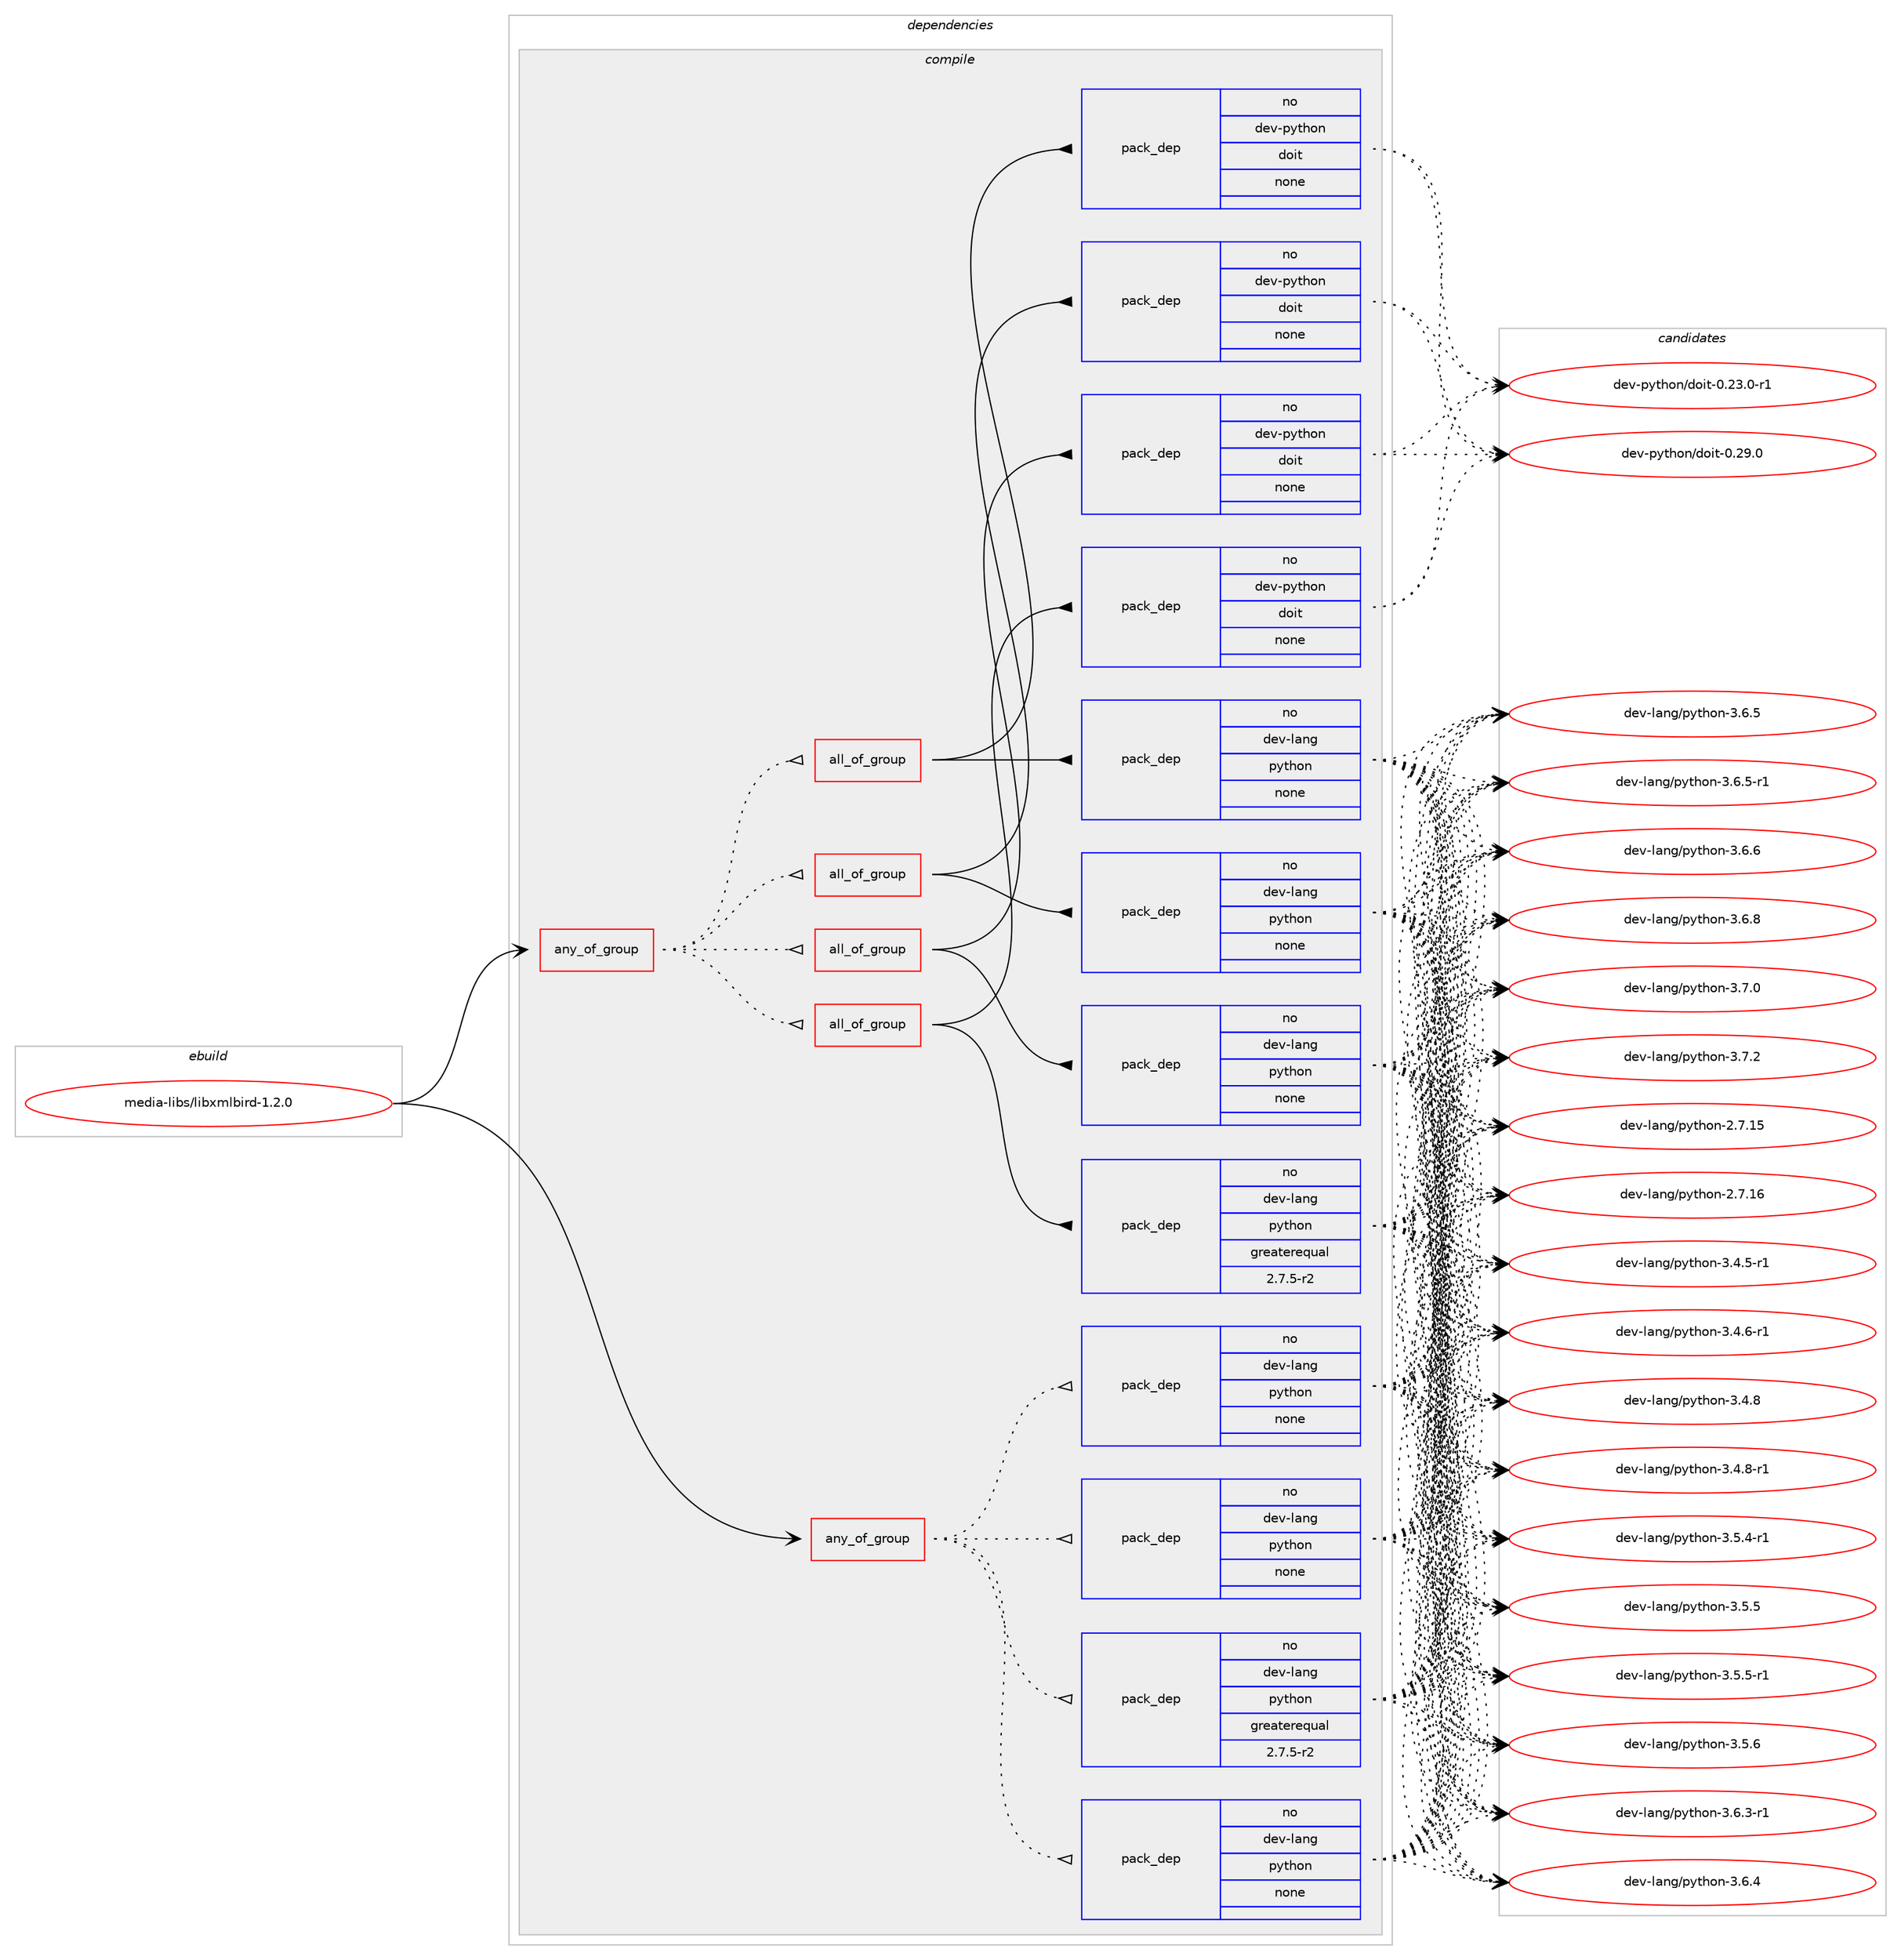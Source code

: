 digraph prolog {

# *************
# Graph options
# *************

newrank=true;
concentrate=true;
compound=true;
graph [rankdir=LR,fontname=Helvetica,fontsize=10,ranksep=1.5];#, ranksep=2.5, nodesep=0.2];
edge  [arrowhead=vee];
node  [fontname=Helvetica,fontsize=10];

# **********
# The ebuild
# **********

subgraph cluster_leftcol {
color=gray;
rank=same;
label=<<i>ebuild</i>>;
id [label="media-libs/libxmlbird-1.2.0", color=red, width=4, href="../media-libs/libxmlbird-1.2.0.svg"];
}

# ****************
# The dependencies
# ****************

subgraph cluster_midcol {
color=gray;
label=<<i>dependencies</i>>;
subgraph cluster_compile {
fillcolor="#eeeeee";
style=filled;
label=<<i>compile</i>>;
subgraph any25155 {
dependency1614397 [label=<<TABLE BORDER="0" CELLBORDER="1" CELLSPACING="0" CELLPADDING="4"><TR><TD CELLPADDING="10">any_of_group</TD></TR></TABLE>>, shape=none, color=red];subgraph all702 {
dependency1614398 [label=<<TABLE BORDER="0" CELLBORDER="1" CELLSPACING="0" CELLPADDING="4"><TR><TD CELLPADDING="10">all_of_group</TD></TR></TABLE>>, shape=none, color=red];subgraph pack1153760 {
dependency1614399 [label=<<TABLE BORDER="0" CELLBORDER="1" CELLSPACING="0" CELLPADDING="4" WIDTH="220"><TR><TD ROWSPAN="6" CELLPADDING="30">pack_dep</TD></TR><TR><TD WIDTH="110">no</TD></TR><TR><TD>dev-lang</TD></TR><TR><TD>python</TD></TR><TR><TD>none</TD></TR><TR><TD></TD></TR></TABLE>>, shape=none, color=blue];
}
dependency1614398:e -> dependency1614399:w [weight=20,style="solid",arrowhead="inv"];
subgraph pack1153761 {
dependency1614400 [label=<<TABLE BORDER="0" CELLBORDER="1" CELLSPACING="0" CELLPADDING="4" WIDTH="220"><TR><TD ROWSPAN="6" CELLPADDING="30">pack_dep</TD></TR><TR><TD WIDTH="110">no</TD></TR><TR><TD>dev-python</TD></TR><TR><TD>doit</TD></TR><TR><TD>none</TD></TR><TR><TD></TD></TR></TABLE>>, shape=none, color=blue];
}
dependency1614398:e -> dependency1614400:w [weight=20,style="solid",arrowhead="inv"];
}
dependency1614397:e -> dependency1614398:w [weight=20,style="dotted",arrowhead="oinv"];
subgraph all703 {
dependency1614401 [label=<<TABLE BORDER="0" CELLBORDER="1" CELLSPACING="0" CELLPADDING="4"><TR><TD CELLPADDING="10">all_of_group</TD></TR></TABLE>>, shape=none, color=red];subgraph pack1153762 {
dependency1614402 [label=<<TABLE BORDER="0" CELLBORDER="1" CELLSPACING="0" CELLPADDING="4" WIDTH="220"><TR><TD ROWSPAN="6" CELLPADDING="30">pack_dep</TD></TR><TR><TD WIDTH="110">no</TD></TR><TR><TD>dev-lang</TD></TR><TR><TD>python</TD></TR><TR><TD>none</TD></TR><TR><TD></TD></TR></TABLE>>, shape=none, color=blue];
}
dependency1614401:e -> dependency1614402:w [weight=20,style="solid",arrowhead="inv"];
subgraph pack1153763 {
dependency1614403 [label=<<TABLE BORDER="0" CELLBORDER="1" CELLSPACING="0" CELLPADDING="4" WIDTH="220"><TR><TD ROWSPAN="6" CELLPADDING="30">pack_dep</TD></TR><TR><TD WIDTH="110">no</TD></TR><TR><TD>dev-python</TD></TR><TR><TD>doit</TD></TR><TR><TD>none</TD></TR><TR><TD></TD></TR></TABLE>>, shape=none, color=blue];
}
dependency1614401:e -> dependency1614403:w [weight=20,style="solid",arrowhead="inv"];
}
dependency1614397:e -> dependency1614401:w [weight=20,style="dotted",arrowhead="oinv"];
subgraph all704 {
dependency1614404 [label=<<TABLE BORDER="0" CELLBORDER="1" CELLSPACING="0" CELLPADDING="4"><TR><TD CELLPADDING="10">all_of_group</TD></TR></TABLE>>, shape=none, color=red];subgraph pack1153764 {
dependency1614405 [label=<<TABLE BORDER="0" CELLBORDER="1" CELLSPACING="0" CELLPADDING="4" WIDTH="220"><TR><TD ROWSPAN="6" CELLPADDING="30">pack_dep</TD></TR><TR><TD WIDTH="110">no</TD></TR><TR><TD>dev-lang</TD></TR><TR><TD>python</TD></TR><TR><TD>none</TD></TR><TR><TD></TD></TR></TABLE>>, shape=none, color=blue];
}
dependency1614404:e -> dependency1614405:w [weight=20,style="solid",arrowhead="inv"];
subgraph pack1153765 {
dependency1614406 [label=<<TABLE BORDER="0" CELLBORDER="1" CELLSPACING="0" CELLPADDING="4" WIDTH="220"><TR><TD ROWSPAN="6" CELLPADDING="30">pack_dep</TD></TR><TR><TD WIDTH="110">no</TD></TR><TR><TD>dev-python</TD></TR><TR><TD>doit</TD></TR><TR><TD>none</TD></TR><TR><TD></TD></TR></TABLE>>, shape=none, color=blue];
}
dependency1614404:e -> dependency1614406:w [weight=20,style="solid",arrowhead="inv"];
}
dependency1614397:e -> dependency1614404:w [weight=20,style="dotted",arrowhead="oinv"];
subgraph all705 {
dependency1614407 [label=<<TABLE BORDER="0" CELLBORDER="1" CELLSPACING="0" CELLPADDING="4"><TR><TD CELLPADDING="10">all_of_group</TD></TR></TABLE>>, shape=none, color=red];subgraph pack1153766 {
dependency1614408 [label=<<TABLE BORDER="0" CELLBORDER="1" CELLSPACING="0" CELLPADDING="4" WIDTH="220"><TR><TD ROWSPAN="6" CELLPADDING="30">pack_dep</TD></TR><TR><TD WIDTH="110">no</TD></TR><TR><TD>dev-lang</TD></TR><TR><TD>python</TD></TR><TR><TD>greaterequal</TD></TR><TR><TD>2.7.5-r2</TD></TR></TABLE>>, shape=none, color=blue];
}
dependency1614407:e -> dependency1614408:w [weight=20,style="solid",arrowhead="inv"];
subgraph pack1153767 {
dependency1614409 [label=<<TABLE BORDER="0" CELLBORDER="1" CELLSPACING="0" CELLPADDING="4" WIDTH="220"><TR><TD ROWSPAN="6" CELLPADDING="30">pack_dep</TD></TR><TR><TD WIDTH="110">no</TD></TR><TR><TD>dev-python</TD></TR><TR><TD>doit</TD></TR><TR><TD>none</TD></TR><TR><TD></TD></TR></TABLE>>, shape=none, color=blue];
}
dependency1614407:e -> dependency1614409:w [weight=20,style="solid",arrowhead="inv"];
}
dependency1614397:e -> dependency1614407:w [weight=20,style="dotted",arrowhead="oinv"];
}
id:e -> dependency1614397:w [weight=20,style="solid",arrowhead="vee"];
subgraph any25156 {
dependency1614410 [label=<<TABLE BORDER="0" CELLBORDER="1" CELLSPACING="0" CELLPADDING="4"><TR><TD CELLPADDING="10">any_of_group</TD></TR></TABLE>>, shape=none, color=red];subgraph pack1153768 {
dependency1614411 [label=<<TABLE BORDER="0" CELLBORDER="1" CELLSPACING="0" CELLPADDING="4" WIDTH="220"><TR><TD ROWSPAN="6" CELLPADDING="30">pack_dep</TD></TR><TR><TD WIDTH="110">no</TD></TR><TR><TD>dev-lang</TD></TR><TR><TD>python</TD></TR><TR><TD>none</TD></TR><TR><TD></TD></TR></TABLE>>, shape=none, color=blue];
}
dependency1614410:e -> dependency1614411:w [weight=20,style="dotted",arrowhead="oinv"];
subgraph pack1153769 {
dependency1614412 [label=<<TABLE BORDER="0" CELLBORDER="1" CELLSPACING="0" CELLPADDING="4" WIDTH="220"><TR><TD ROWSPAN="6" CELLPADDING="30">pack_dep</TD></TR><TR><TD WIDTH="110">no</TD></TR><TR><TD>dev-lang</TD></TR><TR><TD>python</TD></TR><TR><TD>none</TD></TR><TR><TD></TD></TR></TABLE>>, shape=none, color=blue];
}
dependency1614410:e -> dependency1614412:w [weight=20,style="dotted",arrowhead="oinv"];
subgraph pack1153770 {
dependency1614413 [label=<<TABLE BORDER="0" CELLBORDER="1" CELLSPACING="0" CELLPADDING="4" WIDTH="220"><TR><TD ROWSPAN="6" CELLPADDING="30">pack_dep</TD></TR><TR><TD WIDTH="110">no</TD></TR><TR><TD>dev-lang</TD></TR><TR><TD>python</TD></TR><TR><TD>none</TD></TR><TR><TD></TD></TR></TABLE>>, shape=none, color=blue];
}
dependency1614410:e -> dependency1614413:w [weight=20,style="dotted",arrowhead="oinv"];
subgraph pack1153771 {
dependency1614414 [label=<<TABLE BORDER="0" CELLBORDER="1" CELLSPACING="0" CELLPADDING="4" WIDTH="220"><TR><TD ROWSPAN="6" CELLPADDING="30">pack_dep</TD></TR><TR><TD WIDTH="110">no</TD></TR><TR><TD>dev-lang</TD></TR><TR><TD>python</TD></TR><TR><TD>greaterequal</TD></TR><TR><TD>2.7.5-r2</TD></TR></TABLE>>, shape=none, color=blue];
}
dependency1614410:e -> dependency1614414:w [weight=20,style="dotted",arrowhead="oinv"];
}
id:e -> dependency1614410:w [weight=20,style="solid",arrowhead="vee"];
}
subgraph cluster_compileandrun {
fillcolor="#eeeeee";
style=filled;
label=<<i>compile and run</i>>;
}
subgraph cluster_run {
fillcolor="#eeeeee";
style=filled;
label=<<i>run</i>>;
}
}

# **************
# The candidates
# **************

subgraph cluster_choices {
rank=same;
color=gray;
label=<<i>candidates</i>>;

subgraph choice1153760 {
color=black;
nodesep=1;
choice10010111845108971101034711212111610411111045504655464953 [label="dev-lang/python-2.7.15", color=red, width=4,href="../dev-lang/python-2.7.15.svg"];
choice10010111845108971101034711212111610411111045504655464954 [label="dev-lang/python-2.7.16", color=red, width=4,href="../dev-lang/python-2.7.16.svg"];
choice1001011184510897110103471121211161041111104551465246534511449 [label="dev-lang/python-3.4.5-r1", color=red, width=4,href="../dev-lang/python-3.4.5-r1.svg"];
choice1001011184510897110103471121211161041111104551465246544511449 [label="dev-lang/python-3.4.6-r1", color=red, width=4,href="../dev-lang/python-3.4.6-r1.svg"];
choice100101118451089711010347112121116104111110455146524656 [label="dev-lang/python-3.4.8", color=red, width=4,href="../dev-lang/python-3.4.8.svg"];
choice1001011184510897110103471121211161041111104551465246564511449 [label="dev-lang/python-3.4.8-r1", color=red, width=4,href="../dev-lang/python-3.4.8-r1.svg"];
choice1001011184510897110103471121211161041111104551465346524511449 [label="dev-lang/python-3.5.4-r1", color=red, width=4,href="../dev-lang/python-3.5.4-r1.svg"];
choice100101118451089711010347112121116104111110455146534653 [label="dev-lang/python-3.5.5", color=red, width=4,href="../dev-lang/python-3.5.5.svg"];
choice1001011184510897110103471121211161041111104551465346534511449 [label="dev-lang/python-3.5.5-r1", color=red, width=4,href="../dev-lang/python-3.5.5-r1.svg"];
choice100101118451089711010347112121116104111110455146534654 [label="dev-lang/python-3.5.6", color=red, width=4,href="../dev-lang/python-3.5.6.svg"];
choice1001011184510897110103471121211161041111104551465446514511449 [label="dev-lang/python-3.6.3-r1", color=red, width=4,href="../dev-lang/python-3.6.3-r1.svg"];
choice100101118451089711010347112121116104111110455146544652 [label="dev-lang/python-3.6.4", color=red, width=4,href="../dev-lang/python-3.6.4.svg"];
choice100101118451089711010347112121116104111110455146544653 [label="dev-lang/python-3.6.5", color=red, width=4,href="../dev-lang/python-3.6.5.svg"];
choice1001011184510897110103471121211161041111104551465446534511449 [label="dev-lang/python-3.6.5-r1", color=red, width=4,href="../dev-lang/python-3.6.5-r1.svg"];
choice100101118451089711010347112121116104111110455146544654 [label="dev-lang/python-3.6.6", color=red, width=4,href="../dev-lang/python-3.6.6.svg"];
choice100101118451089711010347112121116104111110455146544656 [label="dev-lang/python-3.6.8", color=red, width=4,href="../dev-lang/python-3.6.8.svg"];
choice100101118451089711010347112121116104111110455146554648 [label="dev-lang/python-3.7.0", color=red, width=4,href="../dev-lang/python-3.7.0.svg"];
choice100101118451089711010347112121116104111110455146554650 [label="dev-lang/python-3.7.2", color=red, width=4,href="../dev-lang/python-3.7.2.svg"];
dependency1614399:e -> choice10010111845108971101034711212111610411111045504655464953:w [style=dotted,weight="100"];
dependency1614399:e -> choice10010111845108971101034711212111610411111045504655464954:w [style=dotted,weight="100"];
dependency1614399:e -> choice1001011184510897110103471121211161041111104551465246534511449:w [style=dotted,weight="100"];
dependency1614399:e -> choice1001011184510897110103471121211161041111104551465246544511449:w [style=dotted,weight="100"];
dependency1614399:e -> choice100101118451089711010347112121116104111110455146524656:w [style=dotted,weight="100"];
dependency1614399:e -> choice1001011184510897110103471121211161041111104551465246564511449:w [style=dotted,weight="100"];
dependency1614399:e -> choice1001011184510897110103471121211161041111104551465346524511449:w [style=dotted,weight="100"];
dependency1614399:e -> choice100101118451089711010347112121116104111110455146534653:w [style=dotted,weight="100"];
dependency1614399:e -> choice1001011184510897110103471121211161041111104551465346534511449:w [style=dotted,weight="100"];
dependency1614399:e -> choice100101118451089711010347112121116104111110455146534654:w [style=dotted,weight="100"];
dependency1614399:e -> choice1001011184510897110103471121211161041111104551465446514511449:w [style=dotted,weight="100"];
dependency1614399:e -> choice100101118451089711010347112121116104111110455146544652:w [style=dotted,weight="100"];
dependency1614399:e -> choice100101118451089711010347112121116104111110455146544653:w [style=dotted,weight="100"];
dependency1614399:e -> choice1001011184510897110103471121211161041111104551465446534511449:w [style=dotted,weight="100"];
dependency1614399:e -> choice100101118451089711010347112121116104111110455146544654:w [style=dotted,weight="100"];
dependency1614399:e -> choice100101118451089711010347112121116104111110455146544656:w [style=dotted,weight="100"];
dependency1614399:e -> choice100101118451089711010347112121116104111110455146554648:w [style=dotted,weight="100"];
dependency1614399:e -> choice100101118451089711010347112121116104111110455146554650:w [style=dotted,weight="100"];
}
subgraph choice1153761 {
color=black;
nodesep=1;
choice1001011184511212111610411111047100111105116454846505146484511449 [label="dev-python/doit-0.23.0-r1", color=red, width=4,href="../dev-python/doit-0.23.0-r1.svg"];
choice100101118451121211161041111104710011110511645484650574648 [label="dev-python/doit-0.29.0", color=red, width=4,href="../dev-python/doit-0.29.0.svg"];
dependency1614400:e -> choice1001011184511212111610411111047100111105116454846505146484511449:w [style=dotted,weight="100"];
dependency1614400:e -> choice100101118451121211161041111104710011110511645484650574648:w [style=dotted,weight="100"];
}
subgraph choice1153762 {
color=black;
nodesep=1;
choice10010111845108971101034711212111610411111045504655464953 [label="dev-lang/python-2.7.15", color=red, width=4,href="../dev-lang/python-2.7.15.svg"];
choice10010111845108971101034711212111610411111045504655464954 [label="dev-lang/python-2.7.16", color=red, width=4,href="../dev-lang/python-2.7.16.svg"];
choice1001011184510897110103471121211161041111104551465246534511449 [label="dev-lang/python-3.4.5-r1", color=red, width=4,href="../dev-lang/python-3.4.5-r1.svg"];
choice1001011184510897110103471121211161041111104551465246544511449 [label="dev-lang/python-3.4.6-r1", color=red, width=4,href="../dev-lang/python-3.4.6-r1.svg"];
choice100101118451089711010347112121116104111110455146524656 [label="dev-lang/python-3.4.8", color=red, width=4,href="../dev-lang/python-3.4.8.svg"];
choice1001011184510897110103471121211161041111104551465246564511449 [label="dev-lang/python-3.4.8-r1", color=red, width=4,href="../dev-lang/python-3.4.8-r1.svg"];
choice1001011184510897110103471121211161041111104551465346524511449 [label="dev-lang/python-3.5.4-r1", color=red, width=4,href="../dev-lang/python-3.5.4-r1.svg"];
choice100101118451089711010347112121116104111110455146534653 [label="dev-lang/python-3.5.5", color=red, width=4,href="../dev-lang/python-3.5.5.svg"];
choice1001011184510897110103471121211161041111104551465346534511449 [label="dev-lang/python-3.5.5-r1", color=red, width=4,href="../dev-lang/python-3.5.5-r1.svg"];
choice100101118451089711010347112121116104111110455146534654 [label="dev-lang/python-3.5.6", color=red, width=4,href="../dev-lang/python-3.5.6.svg"];
choice1001011184510897110103471121211161041111104551465446514511449 [label="dev-lang/python-3.6.3-r1", color=red, width=4,href="../dev-lang/python-3.6.3-r1.svg"];
choice100101118451089711010347112121116104111110455146544652 [label="dev-lang/python-3.6.4", color=red, width=4,href="../dev-lang/python-3.6.4.svg"];
choice100101118451089711010347112121116104111110455146544653 [label="dev-lang/python-3.6.5", color=red, width=4,href="../dev-lang/python-3.6.5.svg"];
choice1001011184510897110103471121211161041111104551465446534511449 [label="dev-lang/python-3.6.5-r1", color=red, width=4,href="../dev-lang/python-3.6.5-r1.svg"];
choice100101118451089711010347112121116104111110455146544654 [label="dev-lang/python-3.6.6", color=red, width=4,href="../dev-lang/python-3.6.6.svg"];
choice100101118451089711010347112121116104111110455146544656 [label="dev-lang/python-3.6.8", color=red, width=4,href="../dev-lang/python-3.6.8.svg"];
choice100101118451089711010347112121116104111110455146554648 [label="dev-lang/python-3.7.0", color=red, width=4,href="../dev-lang/python-3.7.0.svg"];
choice100101118451089711010347112121116104111110455146554650 [label="dev-lang/python-3.7.2", color=red, width=4,href="../dev-lang/python-3.7.2.svg"];
dependency1614402:e -> choice10010111845108971101034711212111610411111045504655464953:w [style=dotted,weight="100"];
dependency1614402:e -> choice10010111845108971101034711212111610411111045504655464954:w [style=dotted,weight="100"];
dependency1614402:e -> choice1001011184510897110103471121211161041111104551465246534511449:w [style=dotted,weight="100"];
dependency1614402:e -> choice1001011184510897110103471121211161041111104551465246544511449:w [style=dotted,weight="100"];
dependency1614402:e -> choice100101118451089711010347112121116104111110455146524656:w [style=dotted,weight="100"];
dependency1614402:e -> choice1001011184510897110103471121211161041111104551465246564511449:w [style=dotted,weight="100"];
dependency1614402:e -> choice1001011184510897110103471121211161041111104551465346524511449:w [style=dotted,weight="100"];
dependency1614402:e -> choice100101118451089711010347112121116104111110455146534653:w [style=dotted,weight="100"];
dependency1614402:e -> choice1001011184510897110103471121211161041111104551465346534511449:w [style=dotted,weight="100"];
dependency1614402:e -> choice100101118451089711010347112121116104111110455146534654:w [style=dotted,weight="100"];
dependency1614402:e -> choice1001011184510897110103471121211161041111104551465446514511449:w [style=dotted,weight="100"];
dependency1614402:e -> choice100101118451089711010347112121116104111110455146544652:w [style=dotted,weight="100"];
dependency1614402:e -> choice100101118451089711010347112121116104111110455146544653:w [style=dotted,weight="100"];
dependency1614402:e -> choice1001011184510897110103471121211161041111104551465446534511449:w [style=dotted,weight="100"];
dependency1614402:e -> choice100101118451089711010347112121116104111110455146544654:w [style=dotted,weight="100"];
dependency1614402:e -> choice100101118451089711010347112121116104111110455146544656:w [style=dotted,weight="100"];
dependency1614402:e -> choice100101118451089711010347112121116104111110455146554648:w [style=dotted,weight="100"];
dependency1614402:e -> choice100101118451089711010347112121116104111110455146554650:w [style=dotted,weight="100"];
}
subgraph choice1153763 {
color=black;
nodesep=1;
choice1001011184511212111610411111047100111105116454846505146484511449 [label="dev-python/doit-0.23.0-r1", color=red, width=4,href="../dev-python/doit-0.23.0-r1.svg"];
choice100101118451121211161041111104710011110511645484650574648 [label="dev-python/doit-0.29.0", color=red, width=4,href="../dev-python/doit-0.29.0.svg"];
dependency1614403:e -> choice1001011184511212111610411111047100111105116454846505146484511449:w [style=dotted,weight="100"];
dependency1614403:e -> choice100101118451121211161041111104710011110511645484650574648:w [style=dotted,weight="100"];
}
subgraph choice1153764 {
color=black;
nodesep=1;
choice10010111845108971101034711212111610411111045504655464953 [label="dev-lang/python-2.7.15", color=red, width=4,href="../dev-lang/python-2.7.15.svg"];
choice10010111845108971101034711212111610411111045504655464954 [label="dev-lang/python-2.7.16", color=red, width=4,href="../dev-lang/python-2.7.16.svg"];
choice1001011184510897110103471121211161041111104551465246534511449 [label="dev-lang/python-3.4.5-r1", color=red, width=4,href="../dev-lang/python-3.4.5-r1.svg"];
choice1001011184510897110103471121211161041111104551465246544511449 [label="dev-lang/python-3.4.6-r1", color=red, width=4,href="../dev-lang/python-3.4.6-r1.svg"];
choice100101118451089711010347112121116104111110455146524656 [label="dev-lang/python-3.4.8", color=red, width=4,href="../dev-lang/python-3.4.8.svg"];
choice1001011184510897110103471121211161041111104551465246564511449 [label="dev-lang/python-3.4.8-r1", color=red, width=4,href="../dev-lang/python-3.4.8-r1.svg"];
choice1001011184510897110103471121211161041111104551465346524511449 [label="dev-lang/python-3.5.4-r1", color=red, width=4,href="../dev-lang/python-3.5.4-r1.svg"];
choice100101118451089711010347112121116104111110455146534653 [label="dev-lang/python-3.5.5", color=red, width=4,href="../dev-lang/python-3.5.5.svg"];
choice1001011184510897110103471121211161041111104551465346534511449 [label="dev-lang/python-3.5.5-r1", color=red, width=4,href="../dev-lang/python-3.5.5-r1.svg"];
choice100101118451089711010347112121116104111110455146534654 [label="dev-lang/python-3.5.6", color=red, width=4,href="../dev-lang/python-3.5.6.svg"];
choice1001011184510897110103471121211161041111104551465446514511449 [label="dev-lang/python-3.6.3-r1", color=red, width=4,href="../dev-lang/python-3.6.3-r1.svg"];
choice100101118451089711010347112121116104111110455146544652 [label="dev-lang/python-3.6.4", color=red, width=4,href="../dev-lang/python-3.6.4.svg"];
choice100101118451089711010347112121116104111110455146544653 [label="dev-lang/python-3.6.5", color=red, width=4,href="../dev-lang/python-3.6.5.svg"];
choice1001011184510897110103471121211161041111104551465446534511449 [label="dev-lang/python-3.6.5-r1", color=red, width=4,href="../dev-lang/python-3.6.5-r1.svg"];
choice100101118451089711010347112121116104111110455146544654 [label="dev-lang/python-3.6.6", color=red, width=4,href="../dev-lang/python-3.6.6.svg"];
choice100101118451089711010347112121116104111110455146544656 [label="dev-lang/python-3.6.8", color=red, width=4,href="../dev-lang/python-3.6.8.svg"];
choice100101118451089711010347112121116104111110455146554648 [label="dev-lang/python-3.7.0", color=red, width=4,href="../dev-lang/python-3.7.0.svg"];
choice100101118451089711010347112121116104111110455146554650 [label="dev-lang/python-3.7.2", color=red, width=4,href="../dev-lang/python-3.7.2.svg"];
dependency1614405:e -> choice10010111845108971101034711212111610411111045504655464953:w [style=dotted,weight="100"];
dependency1614405:e -> choice10010111845108971101034711212111610411111045504655464954:w [style=dotted,weight="100"];
dependency1614405:e -> choice1001011184510897110103471121211161041111104551465246534511449:w [style=dotted,weight="100"];
dependency1614405:e -> choice1001011184510897110103471121211161041111104551465246544511449:w [style=dotted,weight="100"];
dependency1614405:e -> choice100101118451089711010347112121116104111110455146524656:w [style=dotted,weight="100"];
dependency1614405:e -> choice1001011184510897110103471121211161041111104551465246564511449:w [style=dotted,weight="100"];
dependency1614405:e -> choice1001011184510897110103471121211161041111104551465346524511449:w [style=dotted,weight="100"];
dependency1614405:e -> choice100101118451089711010347112121116104111110455146534653:w [style=dotted,weight="100"];
dependency1614405:e -> choice1001011184510897110103471121211161041111104551465346534511449:w [style=dotted,weight="100"];
dependency1614405:e -> choice100101118451089711010347112121116104111110455146534654:w [style=dotted,weight="100"];
dependency1614405:e -> choice1001011184510897110103471121211161041111104551465446514511449:w [style=dotted,weight="100"];
dependency1614405:e -> choice100101118451089711010347112121116104111110455146544652:w [style=dotted,weight="100"];
dependency1614405:e -> choice100101118451089711010347112121116104111110455146544653:w [style=dotted,weight="100"];
dependency1614405:e -> choice1001011184510897110103471121211161041111104551465446534511449:w [style=dotted,weight="100"];
dependency1614405:e -> choice100101118451089711010347112121116104111110455146544654:w [style=dotted,weight="100"];
dependency1614405:e -> choice100101118451089711010347112121116104111110455146544656:w [style=dotted,weight="100"];
dependency1614405:e -> choice100101118451089711010347112121116104111110455146554648:w [style=dotted,weight="100"];
dependency1614405:e -> choice100101118451089711010347112121116104111110455146554650:w [style=dotted,weight="100"];
}
subgraph choice1153765 {
color=black;
nodesep=1;
choice1001011184511212111610411111047100111105116454846505146484511449 [label="dev-python/doit-0.23.0-r1", color=red, width=4,href="../dev-python/doit-0.23.0-r1.svg"];
choice100101118451121211161041111104710011110511645484650574648 [label="dev-python/doit-0.29.0", color=red, width=4,href="../dev-python/doit-0.29.0.svg"];
dependency1614406:e -> choice1001011184511212111610411111047100111105116454846505146484511449:w [style=dotted,weight="100"];
dependency1614406:e -> choice100101118451121211161041111104710011110511645484650574648:w [style=dotted,weight="100"];
}
subgraph choice1153766 {
color=black;
nodesep=1;
choice10010111845108971101034711212111610411111045504655464953 [label="dev-lang/python-2.7.15", color=red, width=4,href="../dev-lang/python-2.7.15.svg"];
choice10010111845108971101034711212111610411111045504655464954 [label="dev-lang/python-2.7.16", color=red, width=4,href="../dev-lang/python-2.7.16.svg"];
choice1001011184510897110103471121211161041111104551465246534511449 [label="dev-lang/python-3.4.5-r1", color=red, width=4,href="../dev-lang/python-3.4.5-r1.svg"];
choice1001011184510897110103471121211161041111104551465246544511449 [label="dev-lang/python-3.4.6-r1", color=red, width=4,href="../dev-lang/python-3.4.6-r1.svg"];
choice100101118451089711010347112121116104111110455146524656 [label="dev-lang/python-3.4.8", color=red, width=4,href="../dev-lang/python-3.4.8.svg"];
choice1001011184510897110103471121211161041111104551465246564511449 [label="dev-lang/python-3.4.8-r1", color=red, width=4,href="../dev-lang/python-3.4.8-r1.svg"];
choice1001011184510897110103471121211161041111104551465346524511449 [label="dev-lang/python-3.5.4-r1", color=red, width=4,href="../dev-lang/python-3.5.4-r1.svg"];
choice100101118451089711010347112121116104111110455146534653 [label="dev-lang/python-3.5.5", color=red, width=4,href="../dev-lang/python-3.5.5.svg"];
choice1001011184510897110103471121211161041111104551465346534511449 [label="dev-lang/python-3.5.5-r1", color=red, width=4,href="../dev-lang/python-3.5.5-r1.svg"];
choice100101118451089711010347112121116104111110455146534654 [label="dev-lang/python-3.5.6", color=red, width=4,href="../dev-lang/python-3.5.6.svg"];
choice1001011184510897110103471121211161041111104551465446514511449 [label="dev-lang/python-3.6.3-r1", color=red, width=4,href="../dev-lang/python-3.6.3-r1.svg"];
choice100101118451089711010347112121116104111110455146544652 [label="dev-lang/python-3.6.4", color=red, width=4,href="../dev-lang/python-3.6.4.svg"];
choice100101118451089711010347112121116104111110455146544653 [label="dev-lang/python-3.6.5", color=red, width=4,href="../dev-lang/python-3.6.5.svg"];
choice1001011184510897110103471121211161041111104551465446534511449 [label="dev-lang/python-3.6.5-r1", color=red, width=4,href="../dev-lang/python-3.6.5-r1.svg"];
choice100101118451089711010347112121116104111110455146544654 [label="dev-lang/python-3.6.6", color=red, width=4,href="../dev-lang/python-3.6.6.svg"];
choice100101118451089711010347112121116104111110455146544656 [label="dev-lang/python-3.6.8", color=red, width=4,href="../dev-lang/python-3.6.8.svg"];
choice100101118451089711010347112121116104111110455146554648 [label="dev-lang/python-3.7.0", color=red, width=4,href="../dev-lang/python-3.7.0.svg"];
choice100101118451089711010347112121116104111110455146554650 [label="dev-lang/python-3.7.2", color=red, width=4,href="../dev-lang/python-3.7.2.svg"];
dependency1614408:e -> choice10010111845108971101034711212111610411111045504655464953:w [style=dotted,weight="100"];
dependency1614408:e -> choice10010111845108971101034711212111610411111045504655464954:w [style=dotted,weight="100"];
dependency1614408:e -> choice1001011184510897110103471121211161041111104551465246534511449:w [style=dotted,weight="100"];
dependency1614408:e -> choice1001011184510897110103471121211161041111104551465246544511449:w [style=dotted,weight="100"];
dependency1614408:e -> choice100101118451089711010347112121116104111110455146524656:w [style=dotted,weight="100"];
dependency1614408:e -> choice1001011184510897110103471121211161041111104551465246564511449:w [style=dotted,weight="100"];
dependency1614408:e -> choice1001011184510897110103471121211161041111104551465346524511449:w [style=dotted,weight="100"];
dependency1614408:e -> choice100101118451089711010347112121116104111110455146534653:w [style=dotted,weight="100"];
dependency1614408:e -> choice1001011184510897110103471121211161041111104551465346534511449:w [style=dotted,weight="100"];
dependency1614408:e -> choice100101118451089711010347112121116104111110455146534654:w [style=dotted,weight="100"];
dependency1614408:e -> choice1001011184510897110103471121211161041111104551465446514511449:w [style=dotted,weight="100"];
dependency1614408:e -> choice100101118451089711010347112121116104111110455146544652:w [style=dotted,weight="100"];
dependency1614408:e -> choice100101118451089711010347112121116104111110455146544653:w [style=dotted,weight="100"];
dependency1614408:e -> choice1001011184510897110103471121211161041111104551465446534511449:w [style=dotted,weight="100"];
dependency1614408:e -> choice100101118451089711010347112121116104111110455146544654:w [style=dotted,weight="100"];
dependency1614408:e -> choice100101118451089711010347112121116104111110455146544656:w [style=dotted,weight="100"];
dependency1614408:e -> choice100101118451089711010347112121116104111110455146554648:w [style=dotted,weight="100"];
dependency1614408:e -> choice100101118451089711010347112121116104111110455146554650:w [style=dotted,weight="100"];
}
subgraph choice1153767 {
color=black;
nodesep=1;
choice1001011184511212111610411111047100111105116454846505146484511449 [label="dev-python/doit-0.23.0-r1", color=red, width=4,href="../dev-python/doit-0.23.0-r1.svg"];
choice100101118451121211161041111104710011110511645484650574648 [label="dev-python/doit-0.29.0", color=red, width=4,href="../dev-python/doit-0.29.0.svg"];
dependency1614409:e -> choice1001011184511212111610411111047100111105116454846505146484511449:w [style=dotted,weight="100"];
dependency1614409:e -> choice100101118451121211161041111104710011110511645484650574648:w [style=dotted,weight="100"];
}
subgraph choice1153768 {
color=black;
nodesep=1;
choice10010111845108971101034711212111610411111045504655464953 [label="dev-lang/python-2.7.15", color=red, width=4,href="../dev-lang/python-2.7.15.svg"];
choice10010111845108971101034711212111610411111045504655464954 [label="dev-lang/python-2.7.16", color=red, width=4,href="../dev-lang/python-2.7.16.svg"];
choice1001011184510897110103471121211161041111104551465246534511449 [label="dev-lang/python-3.4.5-r1", color=red, width=4,href="../dev-lang/python-3.4.5-r1.svg"];
choice1001011184510897110103471121211161041111104551465246544511449 [label="dev-lang/python-3.4.6-r1", color=red, width=4,href="../dev-lang/python-3.4.6-r1.svg"];
choice100101118451089711010347112121116104111110455146524656 [label="dev-lang/python-3.4.8", color=red, width=4,href="../dev-lang/python-3.4.8.svg"];
choice1001011184510897110103471121211161041111104551465246564511449 [label="dev-lang/python-3.4.8-r1", color=red, width=4,href="../dev-lang/python-3.4.8-r1.svg"];
choice1001011184510897110103471121211161041111104551465346524511449 [label="dev-lang/python-3.5.4-r1", color=red, width=4,href="../dev-lang/python-3.5.4-r1.svg"];
choice100101118451089711010347112121116104111110455146534653 [label="dev-lang/python-3.5.5", color=red, width=4,href="../dev-lang/python-3.5.5.svg"];
choice1001011184510897110103471121211161041111104551465346534511449 [label="dev-lang/python-3.5.5-r1", color=red, width=4,href="../dev-lang/python-3.5.5-r1.svg"];
choice100101118451089711010347112121116104111110455146534654 [label="dev-lang/python-3.5.6", color=red, width=4,href="../dev-lang/python-3.5.6.svg"];
choice1001011184510897110103471121211161041111104551465446514511449 [label="dev-lang/python-3.6.3-r1", color=red, width=4,href="../dev-lang/python-3.6.3-r1.svg"];
choice100101118451089711010347112121116104111110455146544652 [label="dev-lang/python-3.6.4", color=red, width=4,href="../dev-lang/python-3.6.4.svg"];
choice100101118451089711010347112121116104111110455146544653 [label="dev-lang/python-3.6.5", color=red, width=4,href="../dev-lang/python-3.6.5.svg"];
choice1001011184510897110103471121211161041111104551465446534511449 [label="dev-lang/python-3.6.5-r1", color=red, width=4,href="../dev-lang/python-3.6.5-r1.svg"];
choice100101118451089711010347112121116104111110455146544654 [label="dev-lang/python-3.6.6", color=red, width=4,href="../dev-lang/python-3.6.6.svg"];
choice100101118451089711010347112121116104111110455146544656 [label="dev-lang/python-3.6.8", color=red, width=4,href="../dev-lang/python-3.6.8.svg"];
choice100101118451089711010347112121116104111110455146554648 [label="dev-lang/python-3.7.0", color=red, width=4,href="../dev-lang/python-3.7.0.svg"];
choice100101118451089711010347112121116104111110455146554650 [label="dev-lang/python-3.7.2", color=red, width=4,href="../dev-lang/python-3.7.2.svg"];
dependency1614411:e -> choice10010111845108971101034711212111610411111045504655464953:w [style=dotted,weight="100"];
dependency1614411:e -> choice10010111845108971101034711212111610411111045504655464954:w [style=dotted,weight="100"];
dependency1614411:e -> choice1001011184510897110103471121211161041111104551465246534511449:w [style=dotted,weight="100"];
dependency1614411:e -> choice1001011184510897110103471121211161041111104551465246544511449:w [style=dotted,weight="100"];
dependency1614411:e -> choice100101118451089711010347112121116104111110455146524656:w [style=dotted,weight="100"];
dependency1614411:e -> choice1001011184510897110103471121211161041111104551465246564511449:w [style=dotted,weight="100"];
dependency1614411:e -> choice1001011184510897110103471121211161041111104551465346524511449:w [style=dotted,weight="100"];
dependency1614411:e -> choice100101118451089711010347112121116104111110455146534653:w [style=dotted,weight="100"];
dependency1614411:e -> choice1001011184510897110103471121211161041111104551465346534511449:w [style=dotted,weight="100"];
dependency1614411:e -> choice100101118451089711010347112121116104111110455146534654:w [style=dotted,weight="100"];
dependency1614411:e -> choice1001011184510897110103471121211161041111104551465446514511449:w [style=dotted,weight="100"];
dependency1614411:e -> choice100101118451089711010347112121116104111110455146544652:w [style=dotted,weight="100"];
dependency1614411:e -> choice100101118451089711010347112121116104111110455146544653:w [style=dotted,weight="100"];
dependency1614411:e -> choice1001011184510897110103471121211161041111104551465446534511449:w [style=dotted,weight="100"];
dependency1614411:e -> choice100101118451089711010347112121116104111110455146544654:w [style=dotted,weight="100"];
dependency1614411:e -> choice100101118451089711010347112121116104111110455146544656:w [style=dotted,weight="100"];
dependency1614411:e -> choice100101118451089711010347112121116104111110455146554648:w [style=dotted,weight="100"];
dependency1614411:e -> choice100101118451089711010347112121116104111110455146554650:w [style=dotted,weight="100"];
}
subgraph choice1153769 {
color=black;
nodesep=1;
choice10010111845108971101034711212111610411111045504655464953 [label="dev-lang/python-2.7.15", color=red, width=4,href="../dev-lang/python-2.7.15.svg"];
choice10010111845108971101034711212111610411111045504655464954 [label="dev-lang/python-2.7.16", color=red, width=4,href="../dev-lang/python-2.7.16.svg"];
choice1001011184510897110103471121211161041111104551465246534511449 [label="dev-lang/python-3.4.5-r1", color=red, width=4,href="../dev-lang/python-3.4.5-r1.svg"];
choice1001011184510897110103471121211161041111104551465246544511449 [label="dev-lang/python-3.4.6-r1", color=red, width=4,href="../dev-lang/python-3.4.6-r1.svg"];
choice100101118451089711010347112121116104111110455146524656 [label="dev-lang/python-3.4.8", color=red, width=4,href="../dev-lang/python-3.4.8.svg"];
choice1001011184510897110103471121211161041111104551465246564511449 [label="dev-lang/python-3.4.8-r1", color=red, width=4,href="../dev-lang/python-3.4.8-r1.svg"];
choice1001011184510897110103471121211161041111104551465346524511449 [label="dev-lang/python-3.5.4-r1", color=red, width=4,href="../dev-lang/python-3.5.4-r1.svg"];
choice100101118451089711010347112121116104111110455146534653 [label="dev-lang/python-3.5.5", color=red, width=4,href="../dev-lang/python-3.5.5.svg"];
choice1001011184510897110103471121211161041111104551465346534511449 [label="dev-lang/python-3.5.5-r1", color=red, width=4,href="../dev-lang/python-3.5.5-r1.svg"];
choice100101118451089711010347112121116104111110455146534654 [label="dev-lang/python-3.5.6", color=red, width=4,href="../dev-lang/python-3.5.6.svg"];
choice1001011184510897110103471121211161041111104551465446514511449 [label="dev-lang/python-3.6.3-r1", color=red, width=4,href="../dev-lang/python-3.6.3-r1.svg"];
choice100101118451089711010347112121116104111110455146544652 [label="dev-lang/python-3.6.4", color=red, width=4,href="../dev-lang/python-3.6.4.svg"];
choice100101118451089711010347112121116104111110455146544653 [label="dev-lang/python-3.6.5", color=red, width=4,href="../dev-lang/python-3.6.5.svg"];
choice1001011184510897110103471121211161041111104551465446534511449 [label="dev-lang/python-3.6.5-r1", color=red, width=4,href="../dev-lang/python-3.6.5-r1.svg"];
choice100101118451089711010347112121116104111110455146544654 [label="dev-lang/python-3.6.6", color=red, width=4,href="../dev-lang/python-3.6.6.svg"];
choice100101118451089711010347112121116104111110455146544656 [label="dev-lang/python-3.6.8", color=red, width=4,href="../dev-lang/python-3.6.8.svg"];
choice100101118451089711010347112121116104111110455146554648 [label="dev-lang/python-3.7.0", color=red, width=4,href="../dev-lang/python-3.7.0.svg"];
choice100101118451089711010347112121116104111110455146554650 [label="dev-lang/python-3.7.2", color=red, width=4,href="../dev-lang/python-3.7.2.svg"];
dependency1614412:e -> choice10010111845108971101034711212111610411111045504655464953:w [style=dotted,weight="100"];
dependency1614412:e -> choice10010111845108971101034711212111610411111045504655464954:w [style=dotted,weight="100"];
dependency1614412:e -> choice1001011184510897110103471121211161041111104551465246534511449:w [style=dotted,weight="100"];
dependency1614412:e -> choice1001011184510897110103471121211161041111104551465246544511449:w [style=dotted,weight="100"];
dependency1614412:e -> choice100101118451089711010347112121116104111110455146524656:w [style=dotted,weight="100"];
dependency1614412:e -> choice1001011184510897110103471121211161041111104551465246564511449:w [style=dotted,weight="100"];
dependency1614412:e -> choice1001011184510897110103471121211161041111104551465346524511449:w [style=dotted,weight="100"];
dependency1614412:e -> choice100101118451089711010347112121116104111110455146534653:w [style=dotted,weight="100"];
dependency1614412:e -> choice1001011184510897110103471121211161041111104551465346534511449:w [style=dotted,weight="100"];
dependency1614412:e -> choice100101118451089711010347112121116104111110455146534654:w [style=dotted,weight="100"];
dependency1614412:e -> choice1001011184510897110103471121211161041111104551465446514511449:w [style=dotted,weight="100"];
dependency1614412:e -> choice100101118451089711010347112121116104111110455146544652:w [style=dotted,weight="100"];
dependency1614412:e -> choice100101118451089711010347112121116104111110455146544653:w [style=dotted,weight="100"];
dependency1614412:e -> choice1001011184510897110103471121211161041111104551465446534511449:w [style=dotted,weight="100"];
dependency1614412:e -> choice100101118451089711010347112121116104111110455146544654:w [style=dotted,weight="100"];
dependency1614412:e -> choice100101118451089711010347112121116104111110455146544656:w [style=dotted,weight="100"];
dependency1614412:e -> choice100101118451089711010347112121116104111110455146554648:w [style=dotted,weight="100"];
dependency1614412:e -> choice100101118451089711010347112121116104111110455146554650:w [style=dotted,weight="100"];
}
subgraph choice1153770 {
color=black;
nodesep=1;
choice10010111845108971101034711212111610411111045504655464953 [label="dev-lang/python-2.7.15", color=red, width=4,href="../dev-lang/python-2.7.15.svg"];
choice10010111845108971101034711212111610411111045504655464954 [label="dev-lang/python-2.7.16", color=red, width=4,href="../dev-lang/python-2.7.16.svg"];
choice1001011184510897110103471121211161041111104551465246534511449 [label="dev-lang/python-3.4.5-r1", color=red, width=4,href="../dev-lang/python-3.4.5-r1.svg"];
choice1001011184510897110103471121211161041111104551465246544511449 [label="dev-lang/python-3.4.6-r1", color=red, width=4,href="../dev-lang/python-3.4.6-r1.svg"];
choice100101118451089711010347112121116104111110455146524656 [label="dev-lang/python-3.4.8", color=red, width=4,href="../dev-lang/python-3.4.8.svg"];
choice1001011184510897110103471121211161041111104551465246564511449 [label="dev-lang/python-3.4.8-r1", color=red, width=4,href="../dev-lang/python-3.4.8-r1.svg"];
choice1001011184510897110103471121211161041111104551465346524511449 [label="dev-lang/python-3.5.4-r1", color=red, width=4,href="../dev-lang/python-3.5.4-r1.svg"];
choice100101118451089711010347112121116104111110455146534653 [label="dev-lang/python-3.5.5", color=red, width=4,href="../dev-lang/python-3.5.5.svg"];
choice1001011184510897110103471121211161041111104551465346534511449 [label="dev-lang/python-3.5.5-r1", color=red, width=4,href="../dev-lang/python-3.5.5-r1.svg"];
choice100101118451089711010347112121116104111110455146534654 [label="dev-lang/python-3.5.6", color=red, width=4,href="../dev-lang/python-3.5.6.svg"];
choice1001011184510897110103471121211161041111104551465446514511449 [label="dev-lang/python-3.6.3-r1", color=red, width=4,href="../dev-lang/python-3.6.3-r1.svg"];
choice100101118451089711010347112121116104111110455146544652 [label="dev-lang/python-3.6.4", color=red, width=4,href="../dev-lang/python-3.6.4.svg"];
choice100101118451089711010347112121116104111110455146544653 [label="dev-lang/python-3.6.5", color=red, width=4,href="../dev-lang/python-3.6.5.svg"];
choice1001011184510897110103471121211161041111104551465446534511449 [label="dev-lang/python-3.6.5-r1", color=red, width=4,href="../dev-lang/python-3.6.5-r1.svg"];
choice100101118451089711010347112121116104111110455146544654 [label="dev-lang/python-3.6.6", color=red, width=4,href="../dev-lang/python-3.6.6.svg"];
choice100101118451089711010347112121116104111110455146544656 [label="dev-lang/python-3.6.8", color=red, width=4,href="../dev-lang/python-3.6.8.svg"];
choice100101118451089711010347112121116104111110455146554648 [label="dev-lang/python-3.7.0", color=red, width=4,href="../dev-lang/python-3.7.0.svg"];
choice100101118451089711010347112121116104111110455146554650 [label="dev-lang/python-3.7.2", color=red, width=4,href="../dev-lang/python-3.7.2.svg"];
dependency1614413:e -> choice10010111845108971101034711212111610411111045504655464953:w [style=dotted,weight="100"];
dependency1614413:e -> choice10010111845108971101034711212111610411111045504655464954:w [style=dotted,weight="100"];
dependency1614413:e -> choice1001011184510897110103471121211161041111104551465246534511449:w [style=dotted,weight="100"];
dependency1614413:e -> choice1001011184510897110103471121211161041111104551465246544511449:w [style=dotted,weight="100"];
dependency1614413:e -> choice100101118451089711010347112121116104111110455146524656:w [style=dotted,weight="100"];
dependency1614413:e -> choice1001011184510897110103471121211161041111104551465246564511449:w [style=dotted,weight="100"];
dependency1614413:e -> choice1001011184510897110103471121211161041111104551465346524511449:w [style=dotted,weight="100"];
dependency1614413:e -> choice100101118451089711010347112121116104111110455146534653:w [style=dotted,weight="100"];
dependency1614413:e -> choice1001011184510897110103471121211161041111104551465346534511449:w [style=dotted,weight="100"];
dependency1614413:e -> choice100101118451089711010347112121116104111110455146534654:w [style=dotted,weight="100"];
dependency1614413:e -> choice1001011184510897110103471121211161041111104551465446514511449:w [style=dotted,weight="100"];
dependency1614413:e -> choice100101118451089711010347112121116104111110455146544652:w [style=dotted,weight="100"];
dependency1614413:e -> choice100101118451089711010347112121116104111110455146544653:w [style=dotted,weight="100"];
dependency1614413:e -> choice1001011184510897110103471121211161041111104551465446534511449:w [style=dotted,weight="100"];
dependency1614413:e -> choice100101118451089711010347112121116104111110455146544654:w [style=dotted,weight="100"];
dependency1614413:e -> choice100101118451089711010347112121116104111110455146544656:w [style=dotted,weight="100"];
dependency1614413:e -> choice100101118451089711010347112121116104111110455146554648:w [style=dotted,weight="100"];
dependency1614413:e -> choice100101118451089711010347112121116104111110455146554650:w [style=dotted,weight="100"];
}
subgraph choice1153771 {
color=black;
nodesep=1;
choice10010111845108971101034711212111610411111045504655464953 [label="dev-lang/python-2.7.15", color=red, width=4,href="../dev-lang/python-2.7.15.svg"];
choice10010111845108971101034711212111610411111045504655464954 [label="dev-lang/python-2.7.16", color=red, width=4,href="../dev-lang/python-2.7.16.svg"];
choice1001011184510897110103471121211161041111104551465246534511449 [label="dev-lang/python-3.4.5-r1", color=red, width=4,href="../dev-lang/python-3.4.5-r1.svg"];
choice1001011184510897110103471121211161041111104551465246544511449 [label="dev-lang/python-3.4.6-r1", color=red, width=4,href="../dev-lang/python-3.4.6-r1.svg"];
choice100101118451089711010347112121116104111110455146524656 [label="dev-lang/python-3.4.8", color=red, width=4,href="../dev-lang/python-3.4.8.svg"];
choice1001011184510897110103471121211161041111104551465246564511449 [label="dev-lang/python-3.4.8-r1", color=red, width=4,href="../dev-lang/python-3.4.8-r1.svg"];
choice1001011184510897110103471121211161041111104551465346524511449 [label="dev-lang/python-3.5.4-r1", color=red, width=4,href="../dev-lang/python-3.5.4-r1.svg"];
choice100101118451089711010347112121116104111110455146534653 [label="dev-lang/python-3.5.5", color=red, width=4,href="../dev-lang/python-3.5.5.svg"];
choice1001011184510897110103471121211161041111104551465346534511449 [label="dev-lang/python-3.5.5-r1", color=red, width=4,href="../dev-lang/python-3.5.5-r1.svg"];
choice100101118451089711010347112121116104111110455146534654 [label="dev-lang/python-3.5.6", color=red, width=4,href="../dev-lang/python-3.5.6.svg"];
choice1001011184510897110103471121211161041111104551465446514511449 [label="dev-lang/python-3.6.3-r1", color=red, width=4,href="../dev-lang/python-3.6.3-r1.svg"];
choice100101118451089711010347112121116104111110455146544652 [label="dev-lang/python-3.6.4", color=red, width=4,href="../dev-lang/python-3.6.4.svg"];
choice100101118451089711010347112121116104111110455146544653 [label="dev-lang/python-3.6.5", color=red, width=4,href="../dev-lang/python-3.6.5.svg"];
choice1001011184510897110103471121211161041111104551465446534511449 [label="dev-lang/python-3.6.5-r1", color=red, width=4,href="../dev-lang/python-3.6.5-r1.svg"];
choice100101118451089711010347112121116104111110455146544654 [label="dev-lang/python-3.6.6", color=red, width=4,href="../dev-lang/python-3.6.6.svg"];
choice100101118451089711010347112121116104111110455146544656 [label="dev-lang/python-3.6.8", color=red, width=4,href="../dev-lang/python-3.6.8.svg"];
choice100101118451089711010347112121116104111110455146554648 [label="dev-lang/python-3.7.0", color=red, width=4,href="../dev-lang/python-3.7.0.svg"];
choice100101118451089711010347112121116104111110455146554650 [label="dev-lang/python-3.7.2", color=red, width=4,href="../dev-lang/python-3.7.2.svg"];
dependency1614414:e -> choice10010111845108971101034711212111610411111045504655464953:w [style=dotted,weight="100"];
dependency1614414:e -> choice10010111845108971101034711212111610411111045504655464954:w [style=dotted,weight="100"];
dependency1614414:e -> choice1001011184510897110103471121211161041111104551465246534511449:w [style=dotted,weight="100"];
dependency1614414:e -> choice1001011184510897110103471121211161041111104551465246544511449:w [style=dotted,weight="100"];
dependency1614414:e -> choice100101118451089711010347112121116104111110455146524656:w [style=dotted,weight="100"];
dependency1614414:e -> choice1001011184510897110103471121211161041111104551465246564511449:w [style=dotted,weight="100"];
dependency1614414:e -> choice1001011184510897110103471121211161041111104551465346524511449:w [style=dotted,weight="100"];
dependency1614414:e -> choice100101118451089711010347112121116104111110455146534653:w [style=dotted,weight="100"];
dependency1614414:e -> choice1001011184510897110103471121211161041111104551465346534511449:w [style=dotted,weight="100"];
dependency1614414:e -> choice100101118451089711010347112121116104111110455146534654:w [style=dotted,weight="100"];
dependency1614414:e -> choice1001011184510897110103471121211161041111104551465446514511449:w [style=dotted,weight="100"];
dependency1614414:e -> choice100101118451089711010347112121116104111110455146544652:w [style=dotted,weight="100"];
dependency1614414:e -> choice100101118451089711010347112121116104111110455146544653:w [style=dotted,weight="100"];
dependency1614414:e -> choice1001011184510897110103471121211161041111104551465446534511449:w [style=dotted,weight="100"];
dependency1614414:e -> choice100101118451089711010347112121116104111110455146544654:w [style=dotted,weight="100"];
dependency1614414:e -> choice100101118451089711010347112121116104111110455146544656:w [style=dotted,weight="100"];
dependency1614414:e -> choice100101118451089711010347112121116104111110455146554648:w [style=dotted,weight="100"];
dependency1614414:e -> choice100101118451089711010347112121116104111110455146554650:w [style=dotted,weight="100"];
}
}

}
